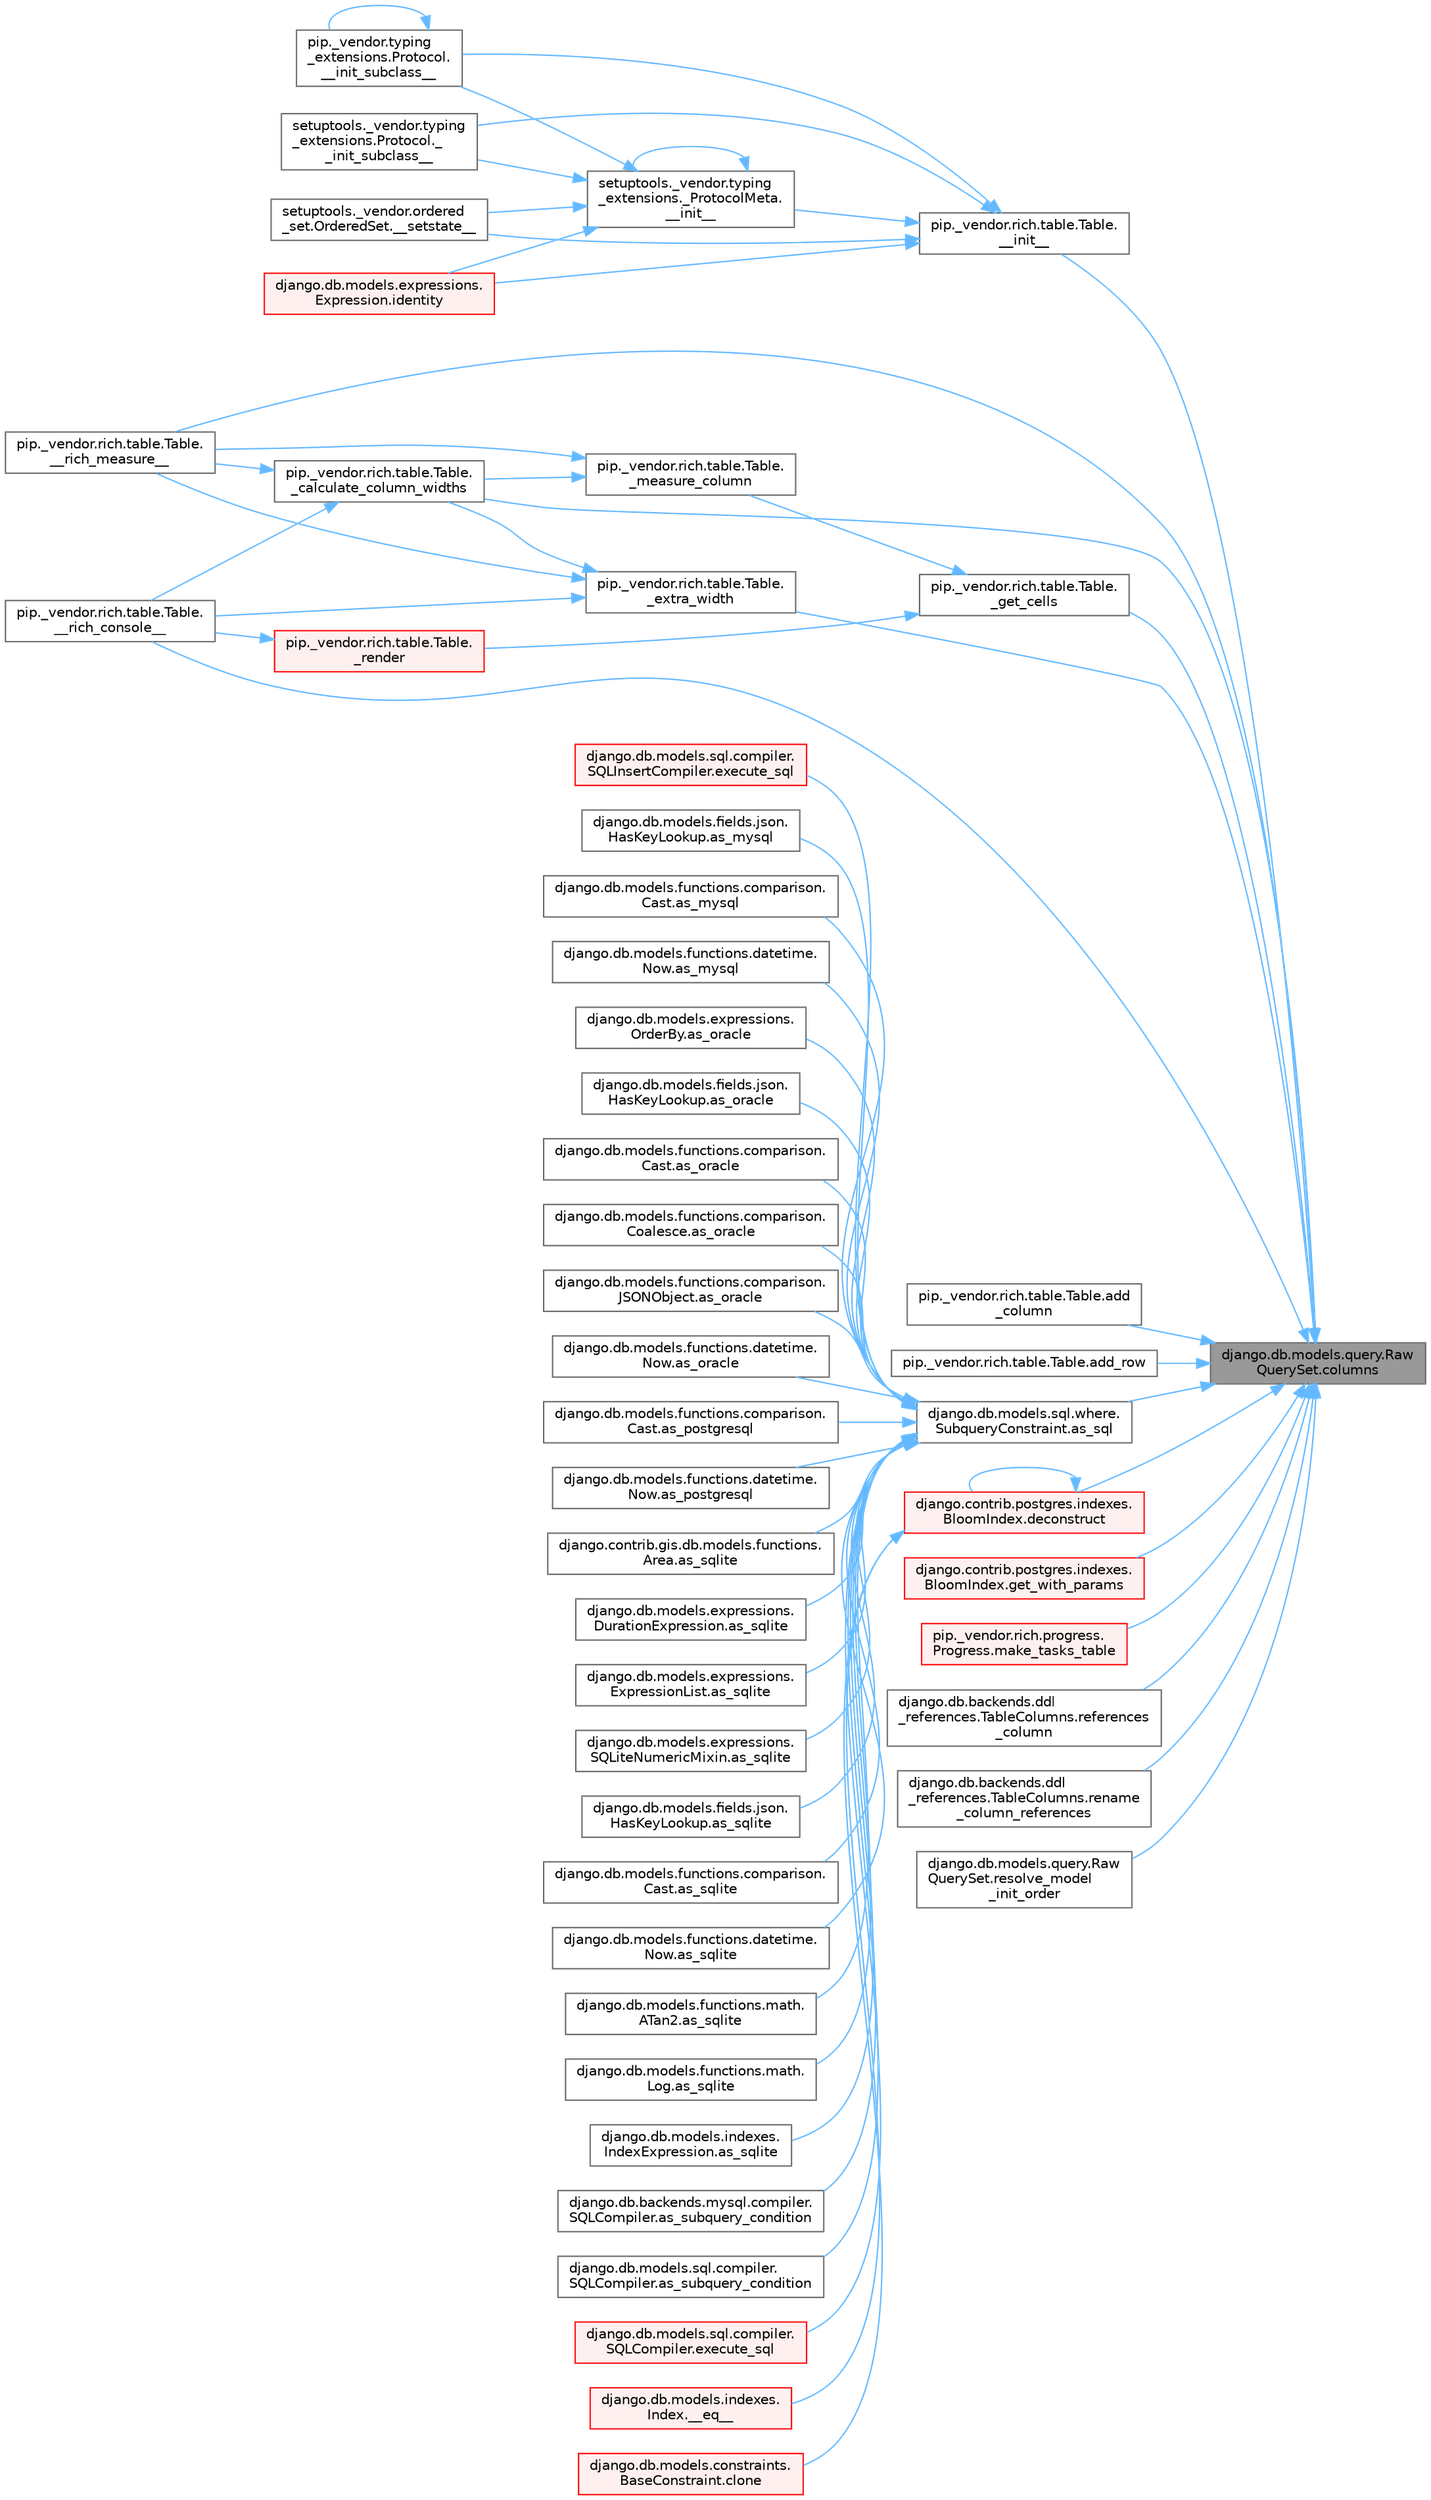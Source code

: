 digraph "django.db.models.query.RawQuerySet.columns"
{
 // LATEX_PDF_SIZE
  bgcolor="transparent";
  edge [fontname=Helvetica,fontsize=10,labelfontname=Helvetica,labelfontsize=10];
  node [fontname=Helvetica,fontsize=10,shape=box,height=0.2,width=0.4];
  rankdir="RL";
  Node1 [id="Node000001",label="django.db.models.query.Raw\lQuerySet.columns",height=0.2,width=0.4,color="gray40", fillcolor="grey60", style="filled", fontcolor="black",tooltip=" "];
  Node1 -> Node2 [id="edge1_Node000001_Node000002",dir="back",color="steelblue1",style="solid",tooltip=" "];
  Node2 [id="Node000002",label="pip._vendor.rich.table.Table.\l__init__",height=0.2,width=0.4,color="grey40", fillcolor="white", style="filled",URL="$classpip_1_1__vendor_1_1rich_1_1table_1_1_table.html#aab82779f63e74da7a3103598f164d7dc",tooltip=" "];
  Node2 -> Node3 [id="edge2_Node000002_Node000003",dir="back",color="steelblue1",style="solid",tooltip=" "];
  Node3 [id="Node000003",label="setuptools._vendor.typing\l_extensions._ProtocolMeta.\l__init__",height=0.2,width=0.4,color="grey40", fillcolor="white", style="filled",URL="$classsetuptools_1_1__vendor_1_1typing__extensions_1_1___protocol_meta.html#a7bbaff8ac6d19534b46bca363ee0b43a",tooltip=" "];
  Node3 -> Node3 [id="edge3_Node000003_Node000003",dir="back",color="steelblue1",style="solid",tooltip=" "];
  Node3 -> Node4 [id="edge4_Node000003_Node000004",dir="back",color="steelblue1",style="solid",tooltip=" "];
  Node4 [id="Node000004",label="pip._vendor.typing\l_extensions.Protocol.\l__init_subclass__",height=0.2,width=0.4,color="grey40", fillcolor="white", style="filled",URL="$classpip_1_1__vendor_1_1typing__extensions_1_1_protocol.html#a2916efc86cebb8aba6deb7fd30b33988",tooltip=" "];
  Node4 -> Node4 [id="edge5_Node000004_Node000004",dir="back",color="steelblue1",style="solid",tooltip=" "];
  Node3 -> Node5 [id="edge6_Node000003_Node000005",dir="back",color="steelblue1",style="solid",tooltip=" "];
  Node5 [id="Node000005",label="setuptools._vendor.typing\l_extensions.Protocol._\l_init_subclass__",height=0.2,width=0.4,color="grey40", fillcolor="white", style="filled",URL="$classsetuptools_1_1__vendor_1_1typing__extensions_1_1_protocol.html#ac6cbebc092a4724ab3704c5334059874",tooltip=" "];
  Node3 -> Node6 [id="edge7_Node000003_Node000006",dir="back",color="steelblue1",style="solid",tooltip=" "];
  Node6 [id="Node000006",label="setuptools._vendor.ordered\l_set.OrderedSet.__setstate__",height=0.2,width=0.4,color="grey40", fillcolor="white", style="filled",URL="$classsetuptools_1_1__vendor_1_1ordered__set_1_1_ordered_set.html#aa7f7de9d987829525d06db565fe1b4a1",tooltip=" "];
  Node3 -> Node7 [id="edge8_Node000003_Node000007",dir="back",color="steelblue1",style="solid",tooltip=" "];
  Node7 [id="Node000007",label="django.db.models.expressions.\lExpression.identity",height=0.2,width=0.4,color="red", fillcolor="#FFF0F0", style="filled",URL="$classdjango_1_1db_1_1models_1_1expressions_1_1_expression.html#a10048810b5eb8641acf3bc150731b925",tooltip=" "];
  Node2 -> Node4 [id="edge9_Node000002_Node000004",dir="back",color="steelblue1",style="solid",tooltip=" "];
  Node2 -> Node5 [id="edge10_Node000002_Node000005",dir="back",color="steelblue1",style="solid",tooltip=" "];
  Node2 -> Node6 [id="edge11_Node000002_Node000006",dir="back",color="steelblue1",style="solid",tooltip=" "];
  Node2 -> Node7 [id="edge12_Node000002_Node000007",dir="back",color="steelblue1",style="solid",tooltip=" "];
  Node1 -> Node34 [id="edge13_Node000001_Node000034",dir="back",color="steelblue1",style="solid",tooltip=" "];
  Node34 [id="Node000034",label="pip._vendor.rich.table.Table.\l__rich_console__",height=0.2,width=0.4,color="grey40", fillcolor="white", style="filled",URL="$classpip_1_1__vendor_1_1rich_1_1table_1_1_table.html#a2f2edbc2bf733432a76f68de9e1c2e62",tooltip=" "];
  Node1 -> Node35 [id="edge14_Node000001_Node000035",dir="back",color="steelblue1",style="solid",tooltip=" "];
  Node35 [id="Node000035",label="pip._vendor.rich.table.Table.\l__rich_measure__",height=0.2,width=0.4,color="grey40", fillcolor="white", style="filled",URL="$classpip_1_1__vendor_1_1rich_1_1table_1_1_table.html#afbe8586cf3a9614489b98d933209e565",tooltip=" "];
  Node1 -> Node36 [id="edge15_Node000001_Node000036",dir="back",color="steelblue1",style="solid",tooltip=" "];
  Node36 [id="Node000036",label="pip._vendor.rich.table.Table.\l_calculate_column_widths",height=0.2,width=0.4,color="grey40", fillcolor="white", style="filled",URL="$classpip_1_1__vendor_1_1rich_1_1table_1_1_table.html#adf63b859a06982f1fd9929c875f7ec87",tooltip=" "];
  Node36 -> Node34 [id="edge16_Node000036_Node000034",dir="back",color="steelblue1",style="solid",tooltip=" "];
  Node36 -> Node35 [id="edge17_Node000036_Node000035",dir="back",color="steelblue1",style="solid",tooltip=" "];
  Node1 -> Node37 [id="edge18_Node000001_Node000037",dir="back",color="steelblue1",style="solid",tooltip=" "];
  Node37 [id="Node000037",label="pip._vendor.rich.table.Table.\l_extra_width",height=0.2,width=0.4,color="grey40", fillcolor="white", style="filled",URL="$classpip_1_1__vendor_1_1rich_1_1table_1_1_table.html#a53295f4fcac50dc5571cc3de58e1b84e",tooltip=" "];
  Node37 -> Node34 [id="edge19_Node000037_Node000034",dir="back",color="steelblue1",style="solid",tooltip=" "];
  Node37 -> Node35 [id="edge20_Node000037_Node000035",dir="back",color="steelblue1",style="solid",tooltip=" "];
  Node37 -> Node36 [id="edge21_Node000037_Node000036",dir="back",color="steelblue1",style="solid",tooltip=" "];
  Node1 -> Node38 [id="edge22_Node000001_Node000038",dir="back",color="steelblue1",style="solid",tooltip=" "];
  Node38 [id="Node000038",label="pip._vendor.rich.table.Table.\l_get_cells",height=0.2,width=0.4,color="grey40", fillcolor="white", style="filled",URL="$classpip_1_1__vendor_1_1rich_1_1table_1_1_table.html#a5e076732d70beb425933256f2cb43aed",tooltip=" "];
  Node38 -> Node39 [id="edge23_Node000038_Node000039",dir="back",color="steelblue1",style="solid",tooltip=" "];
  Node39 [id="Node000039",label="pip._vendor.rich.table.Table.\l_measure_column",height=0.2,width=0.4,color="grey40", fillcolor="white", style="filled",URL="$classpip_1_1__vendor_1_1rich_1_1table_1_1_table.html#a54cd19e38d0512a7763e4ff76f2d2bb3",tooltip=" "];
  Node39 -> Node35 [id="edge24_Node000039_Node000035",dir="back",color="steelblue1",style="solid",tooltip=" "];
  Node39 -> Node36 [id="edge25_Node000039_Node000036",dir="back",color="steelblue1",style="solid",tooltip=" "];
  Node38 -> Node40 [id="edge26_Node000038_Node000040",dir="back",color="steelblue1",style="solid",tooltip=" "];
  Node40 [id="Node000040",label="pip._vendor.rich.table.Table.\l_render",height=0.2,width=0.4,color="red", fillcolor="#FFF0F0", style="filled",URL="$classpip_1_1__vendor_1_1rich_1_1table_1_1_table.html#a84063b329b88480f38f02ba7aabbbf4a",tooltip=" "];
  Node40 -> Node34 [id="edge27_Node000040_Node000034",dir="back",color="steelblue1",style="solid",tooltip=" "];
  Node1 -> Node3185 [id="edge28_Node000001_Node003185",dir="back",color="steelblue1",style="solid",tooltip=" "];
  Node3185 [id="Node003185",label="pip._vendor.rich.table.Table.add\l_column",height=0.2,width=0.4,color="grey40", fillcolor="white", style="filled",URL="$classpip_1_1__vendor_1_1rich_1_1table_1_1_table.html#afae6209e3240d1c8dc95970e927a2edf",tooltip=" "];
  Node1 -> Node3186 [id="edge29_Node000001_Node003186",dir="back",color="steelblue1",style="solid",tooltip=" "];
  Node3186 [id="Node003186",label="pip._vendor.rich.table.Table.add_row",height=0.2,width=0.4,color="grey40", fillcolor="white", style="filled",URL="$classpip_1_1__vendor_1_1rich_1_1table_1_1_table.html#a4f2138e0398b3c02265d0859eb195cf2",tooltip=" "];
  Node1 -> Node3187 [id="edge30_Node000001_Node003187",dir="back",color="steelblue1",style="solid",tooltip=" "];
  Node3187 [id="Node003187",label="django.db.models.sql.where.\lSubqueryConstraint.as_sql",height=0.2,width=0.4,color="grey40", fillcolor="white", style="filled",URL="$classdjango_1_1db_1_1models_1_1sql_1_1where_1_1_subquery_constraint.html#a8c1c000280e44b0dcbc1fd4248a78043",tooltip=" "];
  Node3187 -> Node466 [id="edge31_Node003187_Node000466",dir="back",color="steelblue1",style="solid",tooltip=" "];
  Node466 [id="Node000466",label="django.db.models.fields.json.\lHasKeyLookup.as_mysql",height=0.2,width=0.4,color="grey40", fillcolor="white", style="filled",URL="$classdjango_1_1db_1_1models_1_1fields_1_1json_1_1_has_key_lookup.html#a10f67427287f2c0ea32513ca6f481e96",tooltip=" "];
  Node3187 -> Node467 [id="edge32_Node003187_Node000467",dir="back",color="steelblue1",style="solid",tooltip=" "];
  Node467 [id="Node000467",label="django.db.models.functions.comparison.\lCast.as_mysql",height=0.2,width=0.4,color="grey40", fillcolor="white", style="filled",URL="$classdjango_1_1db_1_1models_1_1functions_1_1comparison_1_1_cast.html#a447737891e955909c6a381529a67a84e",tooltip=" "];
  Node3187 -> Node468 [id="edge33_Node003187_Node000468",dir="back",color="steelblue1",style="solid",tooltip=" "];
  Node468 [id="Node000468",label="django.db.models.functions.datetime.\lNow.as_mysql",height=0.2,width=0.4,color="grey40", fillcolor="white", style="filled",URL="$classdjango_1_1db_1_1models_1_1functions_1_1datetime_1_1_now.html#a070a9334fb198086c0c4e96e9725d92b",tooltip=" "];
  Node3187 -> Node458 [id="edge34_Node003187_Node000458",dir="back",color="steelblue1",style="solid",tooltip=" "];
  Node458 [id="Node000458",label="django.db.models.expressions.\lOrderBy.as_oracle",height=0.2,width=0.4,color="grey40", fillcolor="white", style="filled",URL="$classdjango_1_1db_1_1models_1_1expressions_1_1_order_by.html#af9b6ede9b0df85d6bcf54f983b3a8f6a",tooltip=" "];
  Node3187 -> Node469 [id="edge35_Node003187_Node000469",dir="back",color="steelblue1",style="solid",tooltip=" "];
  Node469 [id="Node000469",label="django.db.models.fields.json.\lHasKeyLookup.as_oracle",height=0.2,width=0.4,color="grey40", fillcolor="white", style="filled",URL="$classdjango_1_1db_1_1models_1_1fields_1_1json_1_1_has_key_lookup.html#afbb88aa4fb23b3ec3acdc695c2f52398",tooltip=" "];
  Node3187 -> Node470 [id="edge36_Node003187_Node000470",dir="back",color="steelblue1",style="solid",tooltip=" "];
  Node470 [id="Node000470",label="django.db.models.functions.comparison.\lCast.as_oracle",height=0.2,width=0.4,color="grey40", fillcolor="white", style="filled",URL="$classdjango_1_1db_1_1models_1_1functions_1_1comparison_1_1_cast.html#ad466cd7ca85dc257d9e2718f41a263ec",tooltip=" "];
  Node3187 -> Node459 [id="edge37_Node003187_Node000459",dir="back",color="steelblue1",style="solid",tooltip=" "];
  Node459 [id="Node000459",label="django.db.models.functions.comparison.\lCoalesce.as_oracle",height=0.2,width=0.4,color="grey40", fillcolor="white", style="filled",URL="$classdjango_1_1db_1_1models_1_1functions_1_1comparison_1_1_coalesce.html#a1bbeea180ef3ef4d8ba5d51d33d6ef85",tooltip=" "];
  Node3187 -> Node471 [id="edge38_Node003187_Node000471",dir="back",color="steelblue1",style="solid",tooltip=" "];
  Node471 [id="Node000471",label="django.db.models.functions.comparison.\lJSONObject.as_oracle",height=0.2,width=0.4,color="grey40", fillcolor="white", style="filled",URL="$classdjango_1_1db_1_1models_1_1functions_1_1comparison_1_1_j_s_o_n_object.html#a4b4fa1161d27b0a9bbbdd0370e9af364",tooltip=" "];
  Node3187 -> Node472 [id="edge39_Node003187_Node000472",dir="back",color="steelblue1",style="solid",tooltip=" "];
  Node472 [id="Node000472",label="django.db.models.functions.datetime.\lNow.as_oracle",height=0.2,width=0.4,color="grey40", fillcolor="white", style="filled",URL="$classdjango_1_1db_1_1models_1_1functions_1_1datetime_1_1_now.html#ad5e1ae918a5c4d39f675f98280440538",tooltip=" "];
  Node3187 -> Node473 [id="edge40_Node003187_Node000473",dir="back",color="steelblue1",style="solid",tooltip=" "];
  Node473 [id="Node000473",label="django.db.models.functions.comparison.\lCast.as_postgresql",height=0.2,width=0.4,color="grey40", fillcolor="white", style="filled",URL="$classdjango_1_1db_1_1models_1_1functions_1_1comparison_1_1_cast.html#ae51aa6aa6fe8ca7064d8bca2f8e05188",tooltip=" "];
  Node3187 -> Node474 [id="edge41_Node003187_Node000474",dir="back",color="steelblue1",style="solid",tooltip=" "];
  Node474 [id="Node000474",label="django.db.models.functions.datetime.\lNow.as_postgresql",height=0.2,width=0.4,color="grey40", fillcolor="white", style="filled",URL="$classdjango_1_1db_1_1models_1_1functions_1_1datetime_1_1_now.html#af1402a88867fc6d69f3f56f655f37fca",tooltip=" "];
  Node3187 -> Node475 [id="edge42_Node003187_Node000475",dir="back",color="steelblue1",style="solid",tooltip=" "];
  Node475 [id="Node000475",label="django.contrib.gis.db.models.functions.\lArea.as_sqlite",height=0.2,width=0.4,color="grey40", fillcolor="white", style="filled",URL="$classdjango_1_1contrib_1_1gis_1_1db_1_1models_1_1functions_1_1_area.html#ab8bfa3d35d4368e04318069dd28bd2ca",tooltip=" "];
  Node3187 -> Node476 [id="edge43_Node003187_Node000476",dir="back",color="steelblue1",style="solid",tooltip=" "];
  Node476 [id="Node000476",label="django.db.models.expressions.\lDurationExpression.as_sqlite",height=0.2,width=0.4,color="grey40", fillcolor="white", style="filled",URL="$classdjango_1_1db_1_1models_1_1expressions_1_1_duration_expression.html#a5f33f70ca03904ce9b2e9824652e9fff",tooltip=" "];
  Node3187 -> Node477 [id="edge44_Node003187_Node000477",dir="back",color="steelblue1",style="solid",tooltip=" "];
  Node477 [id="Node000477",label="django.db.models.expressions.\lExpressionList.as_sqlite",height=0.2,width=0.4,color="grey40", fillcolor="white", style="filled",URL="$classdjango_1_1db_1_1models_1_1expressions_1_1_expression_list.html#ae577275a98dec786535830e8d24aa13e",tooltip=" "];
  Node3187 -> Node478 [id="edge45_Node003187_Node000478",dir="back",color="steelblue1",style="solid",tooltip=" "];
  Node478 [id="Node000478",label="django.db.models.expressions.\lSQLiteNumericMixin.as_sqlite",height=0.2,width=0.4,color="grey40", fillcolor="white", style="filled",URL="$classdjango_1_1db_1_1models_1_1expressions_1_1_s_q_lite_numeric_mixin.html#a7c649b97074b00e095c4ee2b3bc62482",tooltip=" "];
  Node3187 -> Node479 [id="edge46_Node003187_Node000479",dir="back",color="steelblue1",style="solid",tooltip=" "];
  Node479 [id="Node000479",label="django.db.models.fields.json.\lHasKeyLookup.as_sqlite",height=0.2,width=0.4,color="grey40", fillcolor="white", style="filled",URL="$classdjango_1_1db_1_1models_1_1fields_1_1json_1_1_has_key_lookup.html#aaa01efd0fa197e203c40f6f05b000141",tooltip=" "];
  Node3187 -> Node480 [id="edge47_Node003187_Node000480",dir="back",color="steelblue1",style="solid",tooltip=" "];
  Node480 [id="Node000480",label="django.db.models.functions.comparison.\lCast.as_sqlite",height=0.2,width=0.4,color="grey40", fillcolor="white", style="filled",URL="$classdjango_1_1db_1_1models_1_1functions_1_1comparison_1_1_cast.html#a1943b51797a168ff6a3ad37005086d8c",tooltip=" "];
  Node3187 -> Node481 [id="edge48_Node003187_Node000481",dir="back",color="steelblue1",style="solid",tooltip=" "];
  Node481 [id="Node000481",label="django.db.models.functions.datetime.\lNow.as_sqlite",height=0.2,width=0.4,color="grey40", fillcolor="white", style="filled",URL="$classdjango_1_1db_1_1models_1_1functions_1_1datetime_1_1_now.html#a5525700866738572645141dd6f2ef41c",tooltip=" "];
  Node3187 -> Node482 [id="edge49_Node003187_Node000482",dir="back",color="steelblue1",style="solid",tooltip=" "];
  Node482 [id="Node000482",label="django.db.models.functions.math.\lATan2.as_sqlite",height=0.2,width=0.4,color="grey40", fillcolor="white", style="filled",URL="$classdjango_1_1db_1_1models_1_1functions_1_1math_1_1_a_tan2.html#ac343d11000341dfc431de19f416ea4b6",tooltip=" "];
  Node3187 -> Node483 [id="edge50_Node003187_Node000483",dir="back",color="steelblue1",style="solid",tooltip=" "];
  Node483 [id="Node000483",label="django.db.models.functions.math.\lLog.as_sqlite",height=0.2,width=0.4,color="grey40", fillcolor="white", style="filled",URL="$classdjango_1_1db_1_1models_1_1functions_1_1math_1_1_log.html#afcc146563033738d87dd1dc17d005111",tooltip=" "];
  Node3187 -> Node484 [id="edge51_Node003187_Node000484",dir="back",color="steelblue1",style="solid",tooltip=" "];
  Node484 [id="Node000484",label="django.db.models.indexes.\lIndexExpression.as_sqlite",height=0.2,width=0.4,color="grey40", fillcolor="white", style="filled",URL="$classdjango_1_1db_1_1models_1_1indexes_1_1_index_expression.html#af6e5b161cb97d0b8bce944455e8e0d53",tooltip=" "];
  Node3187 -> Node485 [id="edge52_Node003187_Node000485",dir="back",color="steelblue1",style="solid",tooltip=" "];
  Node485 [id="Node000485",label="django.db.backends.mysql.compiler.\lSQLCompiler.as_subquery_condition",height=0.2,width=0.4,color="grey40", fillcolor="white", style="filled",URL="$classdjango_1_1db_1_1backends_1_1mysql_1_1compiler_1_1_s_q_l_compiler.html#ab79da4712a24ed75ce13002a54fe8d46",tooltip=" "];
  Node3187 -> Node486 [id="edge53_Node003187_Node000486",dir="back",color="steelblue1",style="solid",tooltip=" "];
  Node486 [id="Node000486",label="django.db.models.sql.compiler.\lSQLCompiler.as_subquery_condition",height=0.2,width=0.4,color="grey40", fillcolor="white", style="filled",URL="$classdjango_1_1db_1_1models_1_1sql_1_1compiler_1_1_s_q_l_compiler.html#a78bdce11e05140ed74db8f5463bedfce",tooltip=" "];
  Node3187 -> Node487 [id="edge54_Node003187_Node000487",dir="back",color="steelblue1",style="solid",tooltip=" "];
  Node487 [id="Node000487",label="django.db.models.sql.compiler.\lSQLCompiler.execute_sql",height=0.2,width=0.4,color="red", fillcolor="#FFF0F0", style="filled",URL="$classdjango_1_1db_1_1models_1_1sql_1_1compiler_1_1_s_q_l_compiler.html#a07cbbc7958a72203f8ebe9ba29b9356f",tooltip=" "];
  Node3187 -> Node491 [id="edge55_Node003187_Node000491",dir="back",color="steelblue1",style="solid",tooltip=" "];
  Node491 [id="Node000491",label="django.db.models.sql.compiler.\lSQLInsertCompiler.execute_sql",height=0.2,width=0.4,color="red", fillcolor="#FFF0F0", style="filled",URL="$classdjango_1_1db_1_1models_1_1sql_1_1compiler_1_1_s_q_l_insert_compiler.html#a59b977e6c439adafa1c3b0092dd7074f",tooltip=" "];
  Node1 -> Node3188 [id="edge56_Node000001_Node003188",dir="back",color="steelblue1",style="solid",tooltip=" "];
  Node3188 [id="Node003188",label="django.contrib.postgres.indexes.\lBloomIndex.deconstruct",height=0.2,width=0.4,color="red", fillcolor="#FFF0F0", style="filled",URL="$classdjango_1_1contrib_1_1postgres_1_1indexes_1_1_bloom_index.html#a57be7d583ae529aaff7ad1c4618c7425",tooltip=" "];
  Node3188 -> Node392 [id="edge57_Node003188_Node000392",dir="back",color="steelblue1",style="solid",tooltip=" "];
  Node392 [id="Node000392",label="django.db.models.indexes.\lIndex.__eq__",height=0.2,width=0.4,color="red", fillcolor="#FFF0F0", style="filled",URL="$classdjango_1_1db_1_1models_1_1indexes_1_1_index.html#a610477616672fd35272d94ba513c1496",tooltip=" "];
  Node3188 -> Node393 [id="edge58_Node003188_Node000393",dir="back",color="steelblue1",style="solid",tooltip=" "];
  Node393 [id="Node000393",label="django.db.models.constraints.\lBaseConstraint.clone",height=0.2,width=0.4,color="red", fillcolor="#FFF0F0", style="filled",URL="$classdjango_1_1db_1_1models_1_1constraints_1_1_base_constraint.html#a0f02e73d4209006f6317758e83ccf8ac",tooltip=" "];
  Node3188 -> Node3188 [id="edge59_Node003188_Node003188",dir="back",color="steelblue1",style="solid",tooltip=" "];
  Node1 -> Node3189 [id="edge60_Node000001_Node003189",dir="back",color="steelblue1",style="solid",tooltip=" "];
  Node3189 [id="Node003189",label="django.contrib.postgres.indexes.\lBloomIndex.get_with_params",height=0.2,width=0.4,color="red", fillcolor="#FFF0F0", style="filled",URL="$classdjango_1_1contrib_1_1postgres_1_1indexes_1_1_bloom_index.html#a32358ff92ef31e6cbf37d5b5066fd7b2",tooltip=" "];
  Node1 -> Node1488 [id="edge61_Node000001_Node001488",dir="back",color="steelblue1",style="solid",tooltip=" "];
  Node1488 [id="Node001488",label="pip._vendor.rich.progress.\lProgress.make_tasks_table",height=0.2,width=0.4,color="red", fillcolor="#FFF0F0", style="filled",URL="$classpip_1_1__vendor_1_1rich_1_1progress_1_1_progress.html#a42f4570b586d6cc467773cc7303b830d",tooltip=" "];
  Node1 -> Node3190 [id="edge62_Node000001_Node003190",dir="back",color="steelblue1",style="solid",tooltip=" "];
  Node3190 [id="Node003190",label="django.db.backends.ddl\l_references.TableColumns.references\l_column",height=0.2,width=0.4,color="grey40", fillcolor="white", style="filled",URL="$classdjango_1_1db_1_1backends_1_1ddl__references_1_1_table_columns.html#a667925ccda2cc004a8e741c411dc9653",tooltip=" "];
  Node1 -> Node3191 [id="edge63_Node000001_Node003191",dir="back",color="steelblue1",style="solid",tooltip=" "];
  Node3191 [id="Node003191",label="django.db.backends.ddl\l_references.TableColumns.rename\l_column_references",height=0.2,width=0.4,color="grey40", fillcolor="white", style="filled",URL="$classdjango_1_1db_1_1backends_1_1ddl__references_1_1_table_columns.html#ac51d9cb58807c79fd9c1eb706c64e166",tooltip=" "];
  Node1 -> Node3192 [id="edge64_Node000001_Node003192",dir="back",color="steelblue1",style="solid",tooltip=" "];
  Node3192 [id="Node003192",label="django.db.models.query.Raw\lQuerySet.resolve_model\l_init_order",height=0.2,width=0.4,color="grey40", fillcolor="white", style="filled",URL="$classdjango_1_1db_1_1models_1_1query_1_1_raw_query_set.html#a8a62cebd69529238185395d1f9290246",tooltip=" "];
}

